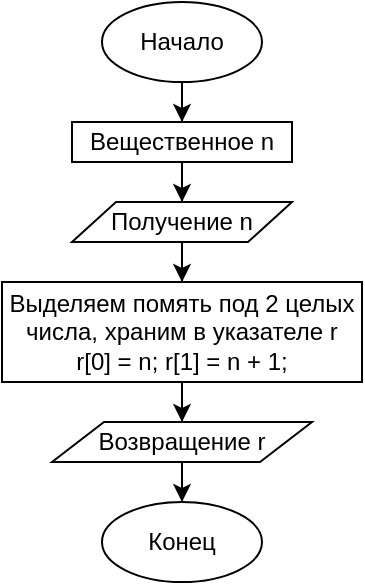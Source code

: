 <mxfile version="13.1.14"><diagram id="Hsi1N0cberL_-BoPGEi5" name="Page-1"><mxGraphModel dx="927" dy="368" grid="1" gridSize="10" guides="1" tooltips="1" connect="1" arrows="1" fold="1" page="1" pageScale="1" pageWidth="850" pageHeight="1100" math="0" shadow="0"><root><mxCell id="0"/><mxCell id="1" parent="0"/><mxCell id="LDhQOHuRyV1jIk14AgpL-1807" style="edgeStyle=orthogonalEdgeStyle;rounded=0;orthogonalLoop=1;jettySize=auto;html=1;entryX=0.5;entryY=0;entryDx=0;entryDy=0;" edge="1" parent="1" source="LDhQOHuRyV1jIk14AgpL-1808" target="LDhQOHuRyV1jIk14AgpL-1810"><mxGeometry relative="1" as="geometry"/></mxCell><mxCell id="LDhQOHuRyV1jIk14AgpL-1808" value="Начало" style="ellipse;whiteSpace=wrap;html=1;" vertex="1" parent="1"><mxGeometry x="270" y="890" width="80" height="40" as="geometry"/></mxCell><mxCell id="LDhQOHuRyV1jIk14AgpL-1809" style="edgeStyle=orthogonalEdgeStyle;rounded=0;orthogonalLoop=1;jettySize=auto;html=1;entryX=0.5;entryY=0;entryDx=0;entryDy=0;" edge="1" parent="1" source="LDhQOHuRyV1jIk14AgpL-1810" target="LDhQOHuRyV1jIk14AgpL-1812"><mxGeometry relative="1" as="geometry"/></mxCell><mxCell id="LDhQOHuRyV1jIk14AgpL-1810" value="Вещественное n" style="rounded=0;whiteSpace=wrap;html=1;" vertex="1" parent="1"><mxGeometry x="255" y="950" width="110" height="20" as="geometry"/></mxCell><mxCell id="LDhQOHuRyV1jIk14AgpL-1811" style="edgeStyle=orthogonalEdgeStyle;rounded=0;orthogonalLoop=1;jettySize=auto;html=1;" edge="1" parent="1" source="LDhQOHuRyV1jIk14AgpL-1812" target="LDhQOHuRyV1jIk14AgpL-1817"><mxGeometry relative="1" as="geometry"/></mxCell><mxCell id="LDhQOHuRyV1jIk14AgpL-1812" value="Получение n" style="shape=parallelogram;perimeter=parallelogramPerimeter;whiteSpace=wrap;html=1;" vertex="1" parent="1"><mxGeometry x="255" y="990" width="110" height="20" as="geometry"/></mxCell><mxCell id="LDhQOHuRyV1jIk14AgpL-1813" style="edgeStyle=orthogonalEdgeStyle;rounded=0;orthogonalLoop=1;jettySize=auto;html=1;entryX=0.5;entryY=0;entryDx=0;entryDy=0;" edge="1" parent="1" source="LDhQOHuRyV1jIk14AgpL-1814" target="LDhQOHuRyV1jIk14AgpL-1815"><mxGeometry relative="1" as="geometry"/></mxCell><mxCell id="LDhQOHuRyV1jIk14AgpL-1814" value="Возвращение r" style="shape=parallelogram;perimeter=parallelogramPerimeter;whiteSpace=wrap;html=1;" vertex="1" parent="1"><mxGeometry x="245" y="1100" width="130" height="20" as="geometry"/></mxCell><mxCell id="LDhQOHuRyV1jIk14AgpL-1815" value="Конец" style="ellipse;whiteSpace=wrap;html=1;" vertex="1" parent="1"><mxGeometry x="270" y="1140" width="80" height="40" as="geometry"/></mxCell><mxCell id="LDhQOHuRyV1jIk14AgpL-1816" style="edgeStyle=orthogonalEdgeStyle;rounded=0;orthogonalLoop=1;jettySize=auto;html=1;" edge="1" parent="1" source="LDhQOHuRyV1jIk14AgpL-1817" target="LDhQOHuRyV1jIk14AgpL-1814"><mxGeometry relative="1" as="geometry"/></mxCell><mxCell id="LDhQOHuRyV1jIk14AgpL-1817" value="Выделяем помять под 2 целых числа, храним в указателе r&lt;br&gt;&lt;div&gt;r[0] = n;&lt;span&gt;&amp;nbsp;r[1] = n + 1;&lt;/span&gt;&lt;/div&gt;" style="rounded=0;whiteSpace=wrap;html=1;" vertex="1" parent="1"><mxGeometry x="220" y="1030" width="180" height="50" as="geometry"/></mxCell></root></mxGraphModel></diagram></mxfile>